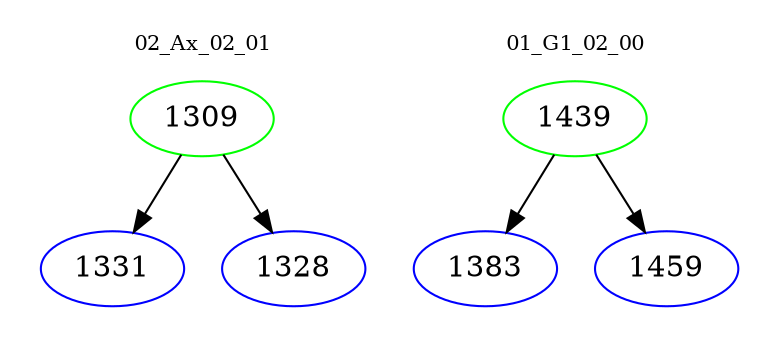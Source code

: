 digraph{
subgraph cluster_0 {
color = white
label = "02_Ax_02_01";
fontsize=10;
T0_1309 [label="1309", color="green"]
T0_1309 -> T0_1331 [color="black"]
T0_1331 [label="1331", color="blue"]
T0_1309 -> T0_1328 [color="black"]
T0_1328 [label="1328", color="blue"]
}
subgraph cluster_1 {
color = white
label = "01_G1_02_00";
fontsize=10;
T1_1439 [label="1439", color="green"]
T1_1439 -> T1_1383 [color="black"]
T1_1383 [label="1383", color="blue"]
T1_1439 -> T1_1459 [color="black"]
T1_1459 [label="1459", color="blue"]
}
}
